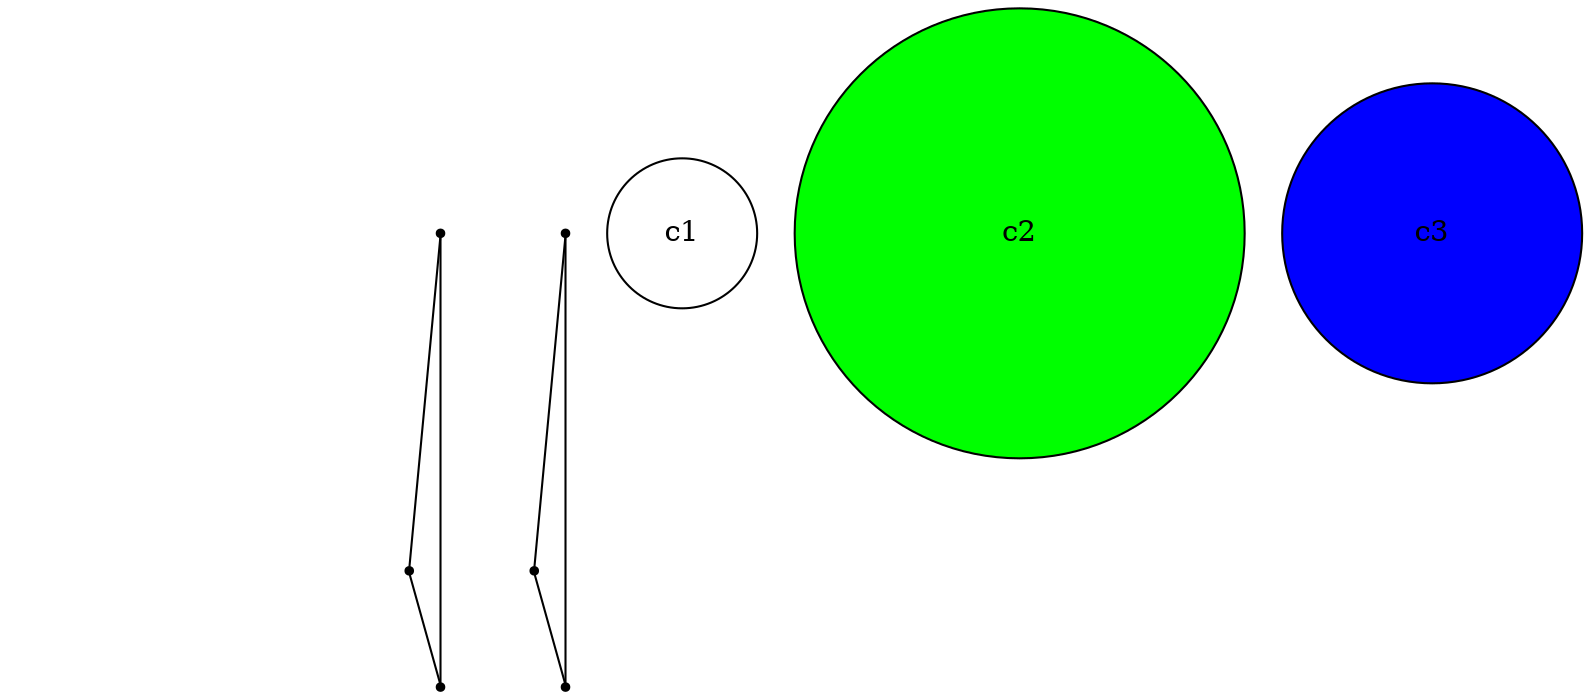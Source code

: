 graph
{
	// creating an invisible node at pos (0,0)
	inv_node [style=invis, pos="0,0!"]

	// creating another invisible node at pos (1000,1000)
	// this is done so that the entire plot can been seen
	// otherwise the image size will vary everytime
	inv_node_corner [style=invis, pos="1000,1000!"]

	// these points togetther form the corners of a 1000 x 1000 plot
	inv_node -- inv_node_corner [style = invis]

	// created 3 nodes of a triangle
	n1 [shape = point, pos="300,400!"]
	n2 [shape = point, pos="400,300!"]
	n3 [shape = point, pos="200,200!"]

	// created another point
	p1 [shape = point, pos="700,800!"]
	p2 [shape = point, pos="800,500!"]
	p3 [shape = point, pos="600,650!"]

	// created 3 circles
	c1 [shape = circle, pos = "300,300!", width = 1, fixedsize=true]
	c2 [fillcolor=green, style = filled, shape = circle, pos = "300,700!", width = 3, fixedsize=true]
	c3 [fillcolor=blue, style = filled, shape = circle, pos = "700,300!", width = 2, fixedsize=true]

	// created neccessary connections between the nodes of each circle
	n1 -- n2 -- n3 -- n1
	p1 -- p2 -- p3 -- p1
}

